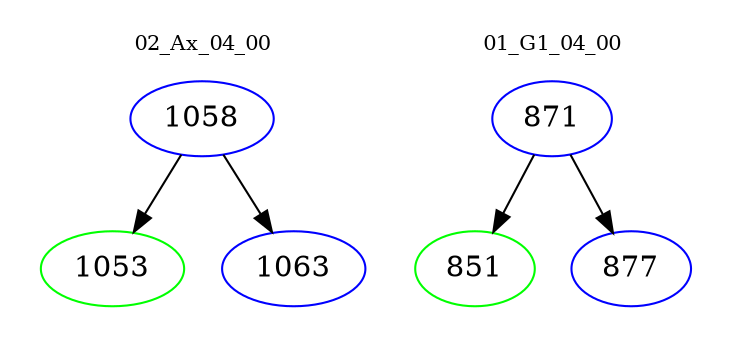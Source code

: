 digraph{
subgraph cluster_0 {
color = white
label = "02_Ax_04_00";
fontsize=10;
T0_1058 [label="1058", color="blue"]
T0_1058 -> T0_1053 [color="black"]
T0_1053 [label="1053", color="green"]
T0_1058 -> T0_1063 [color="black"]
T0_1063 [label="1063", color="blue"]
}
subgraph cluster_1 {
color = white
label = "01_G1_04_00";
fontsize=10;
T1_871 [label="871", color="blue"]
T1_871 -> T1_851 [color="black"]
T1_851 [label="851", color="green"]
T1_871 -> T1_877 [color="black"]
T1_877 [label="877", color="blue"]
}
}
